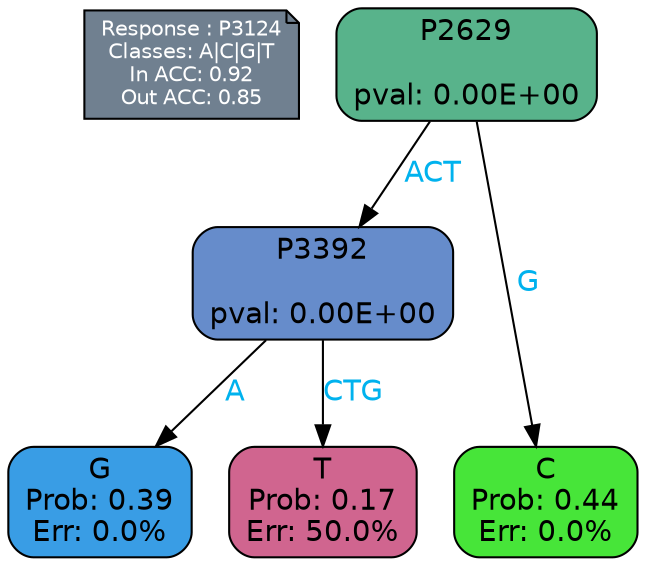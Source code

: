 digraph Tree {
node [shape=box, style="filled, rounded", color="black", fontname=helvetica] ;
graph [ranksep=equally, splines=polylines, bgcolor=transparent, dpi=600] ;
edge [fontname=helvetica] ;
LEGEND [label="Response : P3124
Classes: A|C|G|T
In ACC: 0.92
Out ACC: 0.85
",shape=note,align=left,style=filled,fillcolor="slategray",fontcolor="white",fontsize=10];1 [label="P2629

pval: 0.00E+00", fillcolor="#58b38b"] ;
2 [label="P3392

pval: 0.00E+00", fillcolor="#668ccb"] ;
3 [label="G
Prob: 0.39
Err: 0.0%", fillcolor="#399de5"] ;
4 [label="T
Prob: 0.17
Err: 50.0%", fillcolor="#d0658f"] ;
5 [label="C
Prob: 0.44
Err: 0.0%", fillcolor="#47e539"] ;
1 -> 2 [label="ACT",fontcolor=deepskyblue2] ;
1 -> 5 [label="G",fontcolor=deepskyblue2] ;
2 -> 3 [label="A",fontcolor=deepskyblue2] ;
2 -> 4 [label="CTG",fontcolor=deepskyblue2] ;
{rank = same; 3;4;5;}{rank = same; LEGEND;1;}}